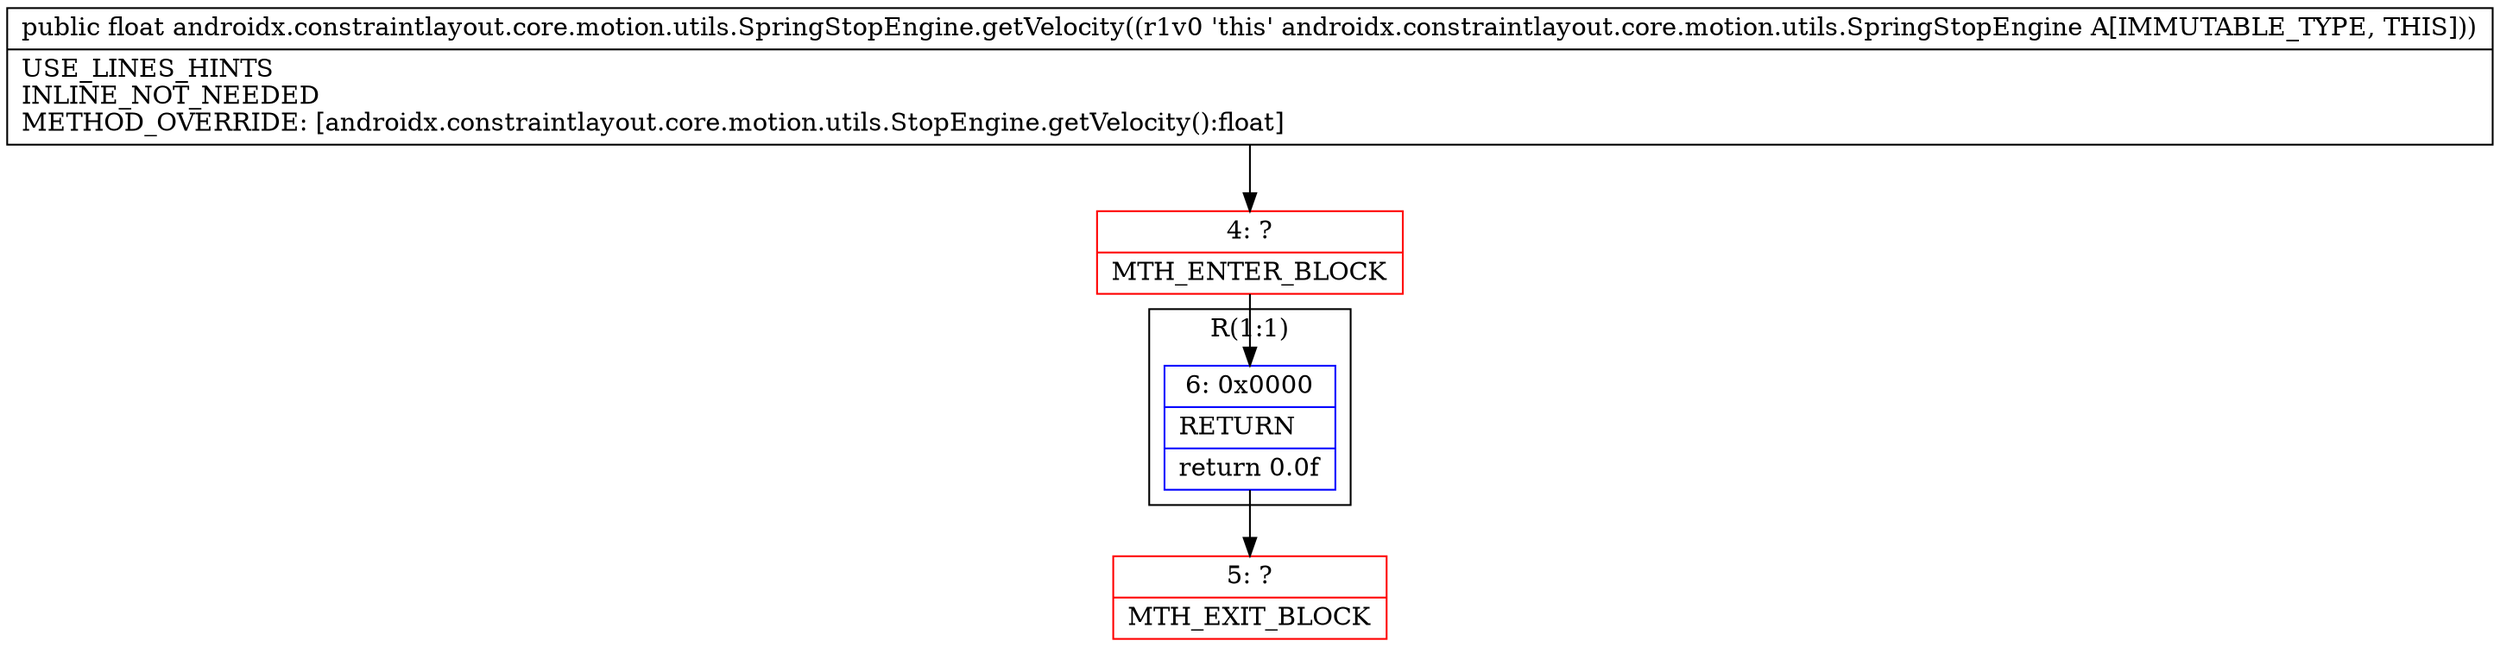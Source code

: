 digraph "CFG forandroidx.constraintlayout.core.motion.utils.SpringStopEngine.getVelocity()F" {
subgraph cluster_Region_1380209391 {
label = "R(1:1)";
node [shape=record,color=blue];
Node_6 [shape=record,label="{6\:\ 0x0000|RETURN\l|return 0.0f\l}"];
}
Node_4 [shape=record,color=red,label="{4\:\ ?|MTH_ENTER_BLOCK\l}"];
Node_5 [shape=record,color=red,label="{5\:\ ?|MTH_EXIT_BLOCK\l}"];
MethodNode[shape=record,label="{public float androidx.constraintlayout.core.motion.utils.SpringStopEngine.getVelocity((r1v0 'this' androidx.constraintlayout.core.motion.utils.SpringStopEngine A[IMMUTABLE_TYPE, THIS]))  | USE_LINES_HINTS\lINLINE_NOT_NEEDED\lMETHOD_OVERRIDE: [androidx.constraintlayout.core.motion.utils.StopEngine.getVelocity():float]\l}"];
MethodNode -> Node_4;Node_6 -> Node_5;
Node_4 -> Node_6;
}

